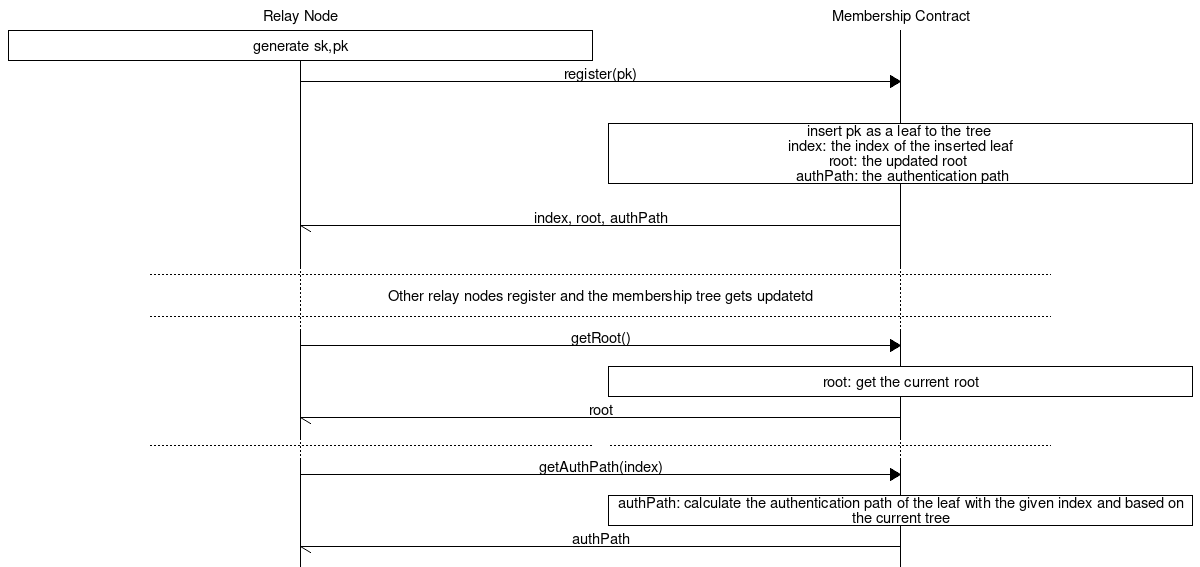 # MSC for some fictional process
msc {
  hscale = "2";

  a [label = "Relay Node"],b [label = "Membership Contract"];
  a box a [ label="generate sk,pk"] ;
  a=>b [ label = "register(pk)" ] ;
  |||;
  b box b [label="insert pk as a leaf to the tree \n index: the index of the inserted leaf \nroot: the updated root \n authPath: the authentication path"];
  |||;
  b->a [ label = "index, root, authPath"];
  |||;
  ...,  ---;
  ...   [ label = " Other relay nodes register and the membership tree gets updatetd " ];
  ...,  ---;
  a=>b [ label = "getRoot()" ] ;
  b box b [label="root: get the current root"];
  b->a [ label = "root"];

  ...,  ---  [ label = "    " ];


  a=>b [ label = "getAuthPath(index)" ] ;
  b box b [label="authPath: calculate the authentication path of the leaf with the given index and based on the current tree"];

  b->a [ label = "authPath"];
}
